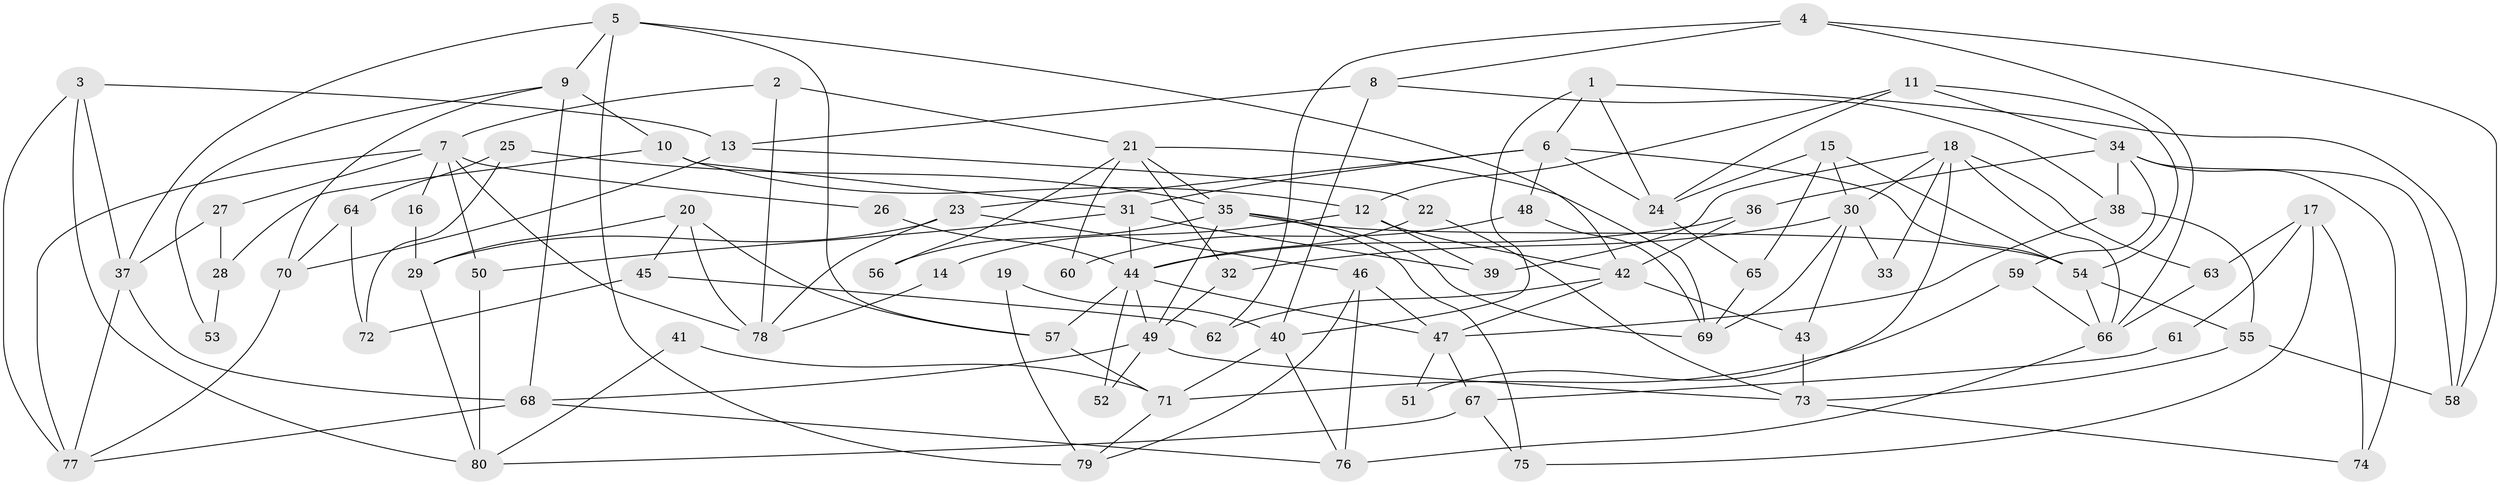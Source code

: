 // Generated by graph-tools (version 1.1) at 2025/15/03/09/25 04:15:01]
// undirected, 80 vertices, 160 edges
graph export_dot {
graph [start="1"]
  node [color=gray90,style=filled];
  1;
  2;
  3;
  4;
  5;
  6;
  7;
  8;
  9;
  10;
  11;
  12;
  13;
  14;
  15;
  16;
  17;
  18;
  19;
  20;
  21;
  22;
  23;
  24;
  25;
  26;
  27;
  28;
  29;
  30;
  31;
  32;
  33;
  34;
  35;
  36;
  37;
  38;
  39;
  40;
  41;
  42;
  43;
  44;
  45;
  46;
  47;
  48;
  49;
  50;
  51;
  52;
  53;
  54;
  55;
  56;
  57;
  58;
  59;
  60;
  61;
  62;
  63;
  64;
  65;
  66;
  67;
  68;
  69;
  70;
  71;
  72;
  73;
  74;
  75;
  76;
  77;
  78;
  79;
  80;
  1 -- 40;
  1 -- 6;
  1 -- 24;
  1 -- 58;
  2 -- 7;
  2 -- 21;
  2 -- 78;
  3 -- 37;
  3 -- 80;
  3 -- 13;
  3 -- 77;
  4 -- 58;
  4 -- 66;
  4 -- 8;
  4 -- 62;
  5 -- 37;
  5 -- 42;
  5 -- 9;
  5 -- 57;
  5 -- 79;
  6 -- 24;
  6 -- 31;
  6 -- 23;
  6 -- 48;
  6 -- 54;
  7 -- 50;
  7 -- 77;
  7 -- 16;
  7 -- 26;
  7 -- 27;
  7 -- 78;
  8 -- 40;
  8 -- 13;
  8 -- 38;
  9 -- 68;
  9 -- 10;
  9 -- 53;
  9 -- 70;
  10 -- 12;
  10 -- 28;
  10 -- 31;
  11 -- 54;
  11 -- 24;
  11 -- 12;
  11 -- 34;
  12 -- 42;
  12 -- 14;
  12 -- 39;
  13 -- 22;
  13 -- 70;
  14 -- 78;
  15 -- 54;
  15 -- 30;
  15 -- 24;
  15 -- 65;
  16 -- 29;
  17 -- 63;
  17 -- 74;
  17 -- 61;
  17 -- 75;
  18 -- 30;
  18 -- 66;
  18 -- 33;
  18 -- 39;
  18 -- 51;
  18 -- 63;
  19 -- 40;
  19 -- 79;
  20 -- 78;
  20 -- 57;
  20 -- 29;
  20 -- 45;
  21 -- 35;
  21 -- 69;
  21 -- 32;
  21 -- 56;
  21 -- 60;
  22 -- 44;
  22 -- 73;
  23 -- 78;
  23 -- 29;
  23 -- 46;
  24 -- 65;
  25 -- 64;
  25 -- 35;
  25 -- 72;
  26 -- 44;
  27 -- 37;
  27 -- 28;
  28 -- 53;
  29 -- 80;
  30 -- 32;
  30 -- 43;
  30 -- 33;
  30 -- 69;
  31 -- 39;
  31 -- 44;
  31 -- 50;
  32 -- 49;
  34 -- 58;
  34 -- 36;
  34 -- 38;
  34 -- 59;
  34 -- 74;
  35 -- 69;
  35 -- 54;
  35 -- 49;
  35 -- 56;
  35 -- 75;
  36 -- 44;
  36 -- 42;
  37 -- 68;
  37 -- 77;
  38 -- 47;
  38 -- 55;
  40 -- 71;
  40 -- 76;
  41 -- 71;
  41 -- 80;
  42 -- 47;
  42 -- 43;
  42 -- 62;
  43 -- 73;
  44 -- 49;
  44 -- 47;
  44 -- 52;
  44 -- 57;
  45 -- 62;
  45 -- 72;
  46 -- 47;
  46 -- 76;
  46 -- 79;
  47 -- 51;
  47 -- 67;
  48 -- 69;
  48 -- 60;
  49 -- 68;
  49 -- 52;
  49 -- 73;
  50 -- 80;
  54 -- 55;
  54 -- 66;
  55 -- 73;
  55 -- 58;
  57 -- 71;
  59 -- 71;
  59 -- 66;
  61 -- 67;
  63 -- 66;
  64 -- 70;
  64 -- 72;
  65 -- 69;
  66 -- 76;
  67 -- 75;
  67 -- 80;
  68 -- 77;
  68 -- 76;
  70 -- 77;
  71 -- 79;
  73 -- 74;
}
